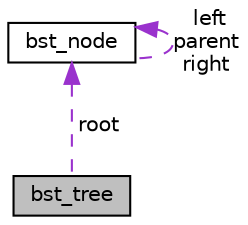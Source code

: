 digraph "bst_tree"
{
 // LATEX_PDF_SIZE
  edge [fontname="Helvetica",fontsize="10",labelfontname="Helvetica",labelfontsize="10"];
  node [fontname="Helvetica",fontsize="10",shape=record];
  Node1 [label="bst_tree",height=0.2,width=0.4,color="black", fillcolor="grey75", style="filled", fontcolor="black",tooltip="Structure of a BST."];
  Node2 -> Node1 [dir="back",color="darkorchid3",fontsize="10",style="dashed",label=" root" ,fontname="Helvetica"];
  Node2 [label="bst_node",height=0.2,width=0.4,color="black", fillcolor="white", style="filled",URL="$structbst__node.html",tooltip="Structure of a node of a BST Node."];
  Node2 -> Node2 [dir="back",color="darkorchid3",fontsize="10",style="dashed",label=" left\nparent\nright" ,fontname="Helvetica"];
}
